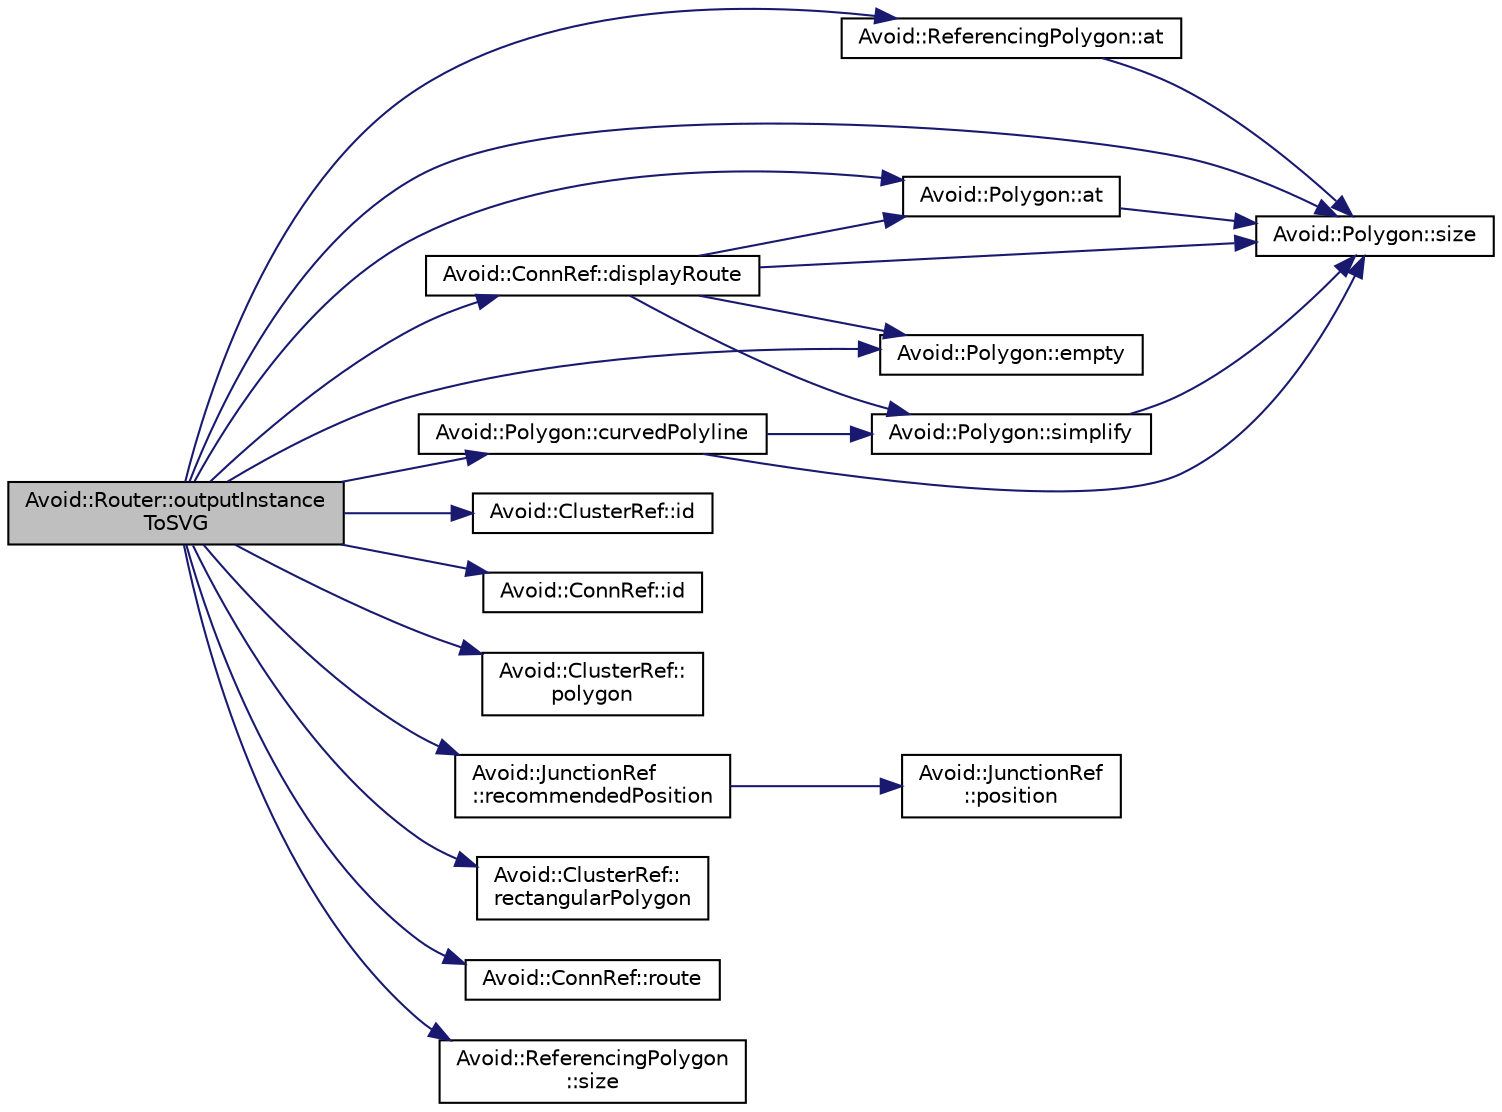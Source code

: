 digraph "Avoid::Router::outputInstanceToSVG"
{
  edge [fontname="Helvetica",fontsize="10",labelfontname="Helvetica",labelfontsize="10"];
  node [fontname="Helvetica",fontsize="10",shape=record];
  rankdir="LR";
  Node107 [label="Avoid::Router::outputInstance\lToSVG",height=0.2,width=0.4,color="black", fillcolor="grey75", style="filled", fontcolor="black"];
  Node107 -> Node108 [color="midnightblue",fontsize="10",style="solid",fontname="Helvetica"];
  Node108 [label="Avoid::Polygon::at",height=0.2,width=0.4,color="black", fillcolor="white", style="filled",URL="$classAvoid_1_1Polygon.html#ab2772d0cf1d0aad817a9814e20fce5ab",tooltip="Returns a specific point in the polygon. "];
  Node108 -> Node109 [color="midnightblue",fontsize="10",style="solid",fontname="Helvetica"];
  Node109 [label="Avoid::Polygon::size",height=0.2,width=0.4,color="black", fillcolor="white", style="filled",URL="$classAvoid_1_1Polygon.html#a2f9e9c8c78407eefbde944e663d9711e",tooltip="Returns the number of points in this polygon. "];
  Node107 -> Node110 [color="midnightblue",fontsize="10",style="solid",fontname="Helvetica"];
  Node110 [label="Avoid::ReferencingPolygon::at",height=0.2,width=0.4,color="black", fillcolor="white", style="filled",URL="$classAvoid_1_1ReferencingPolygon.html#a168bb0af7ba4147861f6b326d088da71",tooltip="Returns a specific point in the polygon. "];
  Node110 -> Node109 [color="midnightblue",fontsize="10",style="solid",fontname="Helvetica"];
  Node107 -> Node111 [color="midnightblue",fontsize="10",style="solid",fontname="Helvetica"];
  Node111 [label="Avoid::Polygon::curvedPolyline",height=0.2,width=0.4,color="black", fillcolor="white", style="filled",URL="$classAvoid_1_1Polygon.html#a35ab2aa804cc40ae127e0641e254d268",tooltip="Returns a curved approximation of this multi-segment PolyLine, with the corners replaced by smooth Be..."];
  Node111 -> Node112 [color="midnightblue",fontsize="10",style="solid",fontname="Helvetica"];
  Node112 [label="Avoid::Polygon::simplify",height=0.2,width=0.4,color="black", fillcolor="white", style="filled",URL="$classAvoid_1_1Polygon.html#a2d3a0deb96bbff214b7035e481f0f0e8",tooltip="Returns a simplified Polyline, where all collinear line segments have been collapsed down into single..."];
  Node112 -> Node109 [color="midnightblue",fontsize="10",style="solid",fontname="Helvetica"];
  Node111 -> Node109 [color="midnightblue",fontsize="10",style="solid",fontname="Helvetica"];
  Node107 -> Node113 [color="midnightblue",fontsize="10",style="solid",fontname="Helvetica"];
  Node113 [label="Avoid::ConnRef::displayRoute",height=0.2,width=0.4,color="black", fillcolor="white", style="filled",URL="$classAvoid_1_1ConnRef.html#ab7462cd69bd1d2c4dd318119558b4a94",tooltip="Returns a reference to the current display version of the route for the connector. "];
  Node113 -> Node108 [color="midnightblue",fontsize="10",style="solid",fontname="Helvetica"];
  Node113 -> Node114 [color="midnightblue",fontsize="10",style="solid",fontname="Helvetica"];
  Node114 [label="Avoid::Polygon::empty",height=0.2,width=0.4,color="black", fillcolor="white", style="filled",URL="$classAvoid_1_1Polygon.html#a477d0e8e93509d7955d1f4b4ca0abb0d",tooltip="Returns true if this polygon is empty. "];
  Node113 -> Node112 [color="midnightblue",fontsize="10",style="solid",fontname="Helvetica"];
  Node113 -> Node109 [color="midnightblue",fontsize="10",style="solid",fontname="Helvetica"];
  Node107 -> Node114 [color="midnightblue",fontsize="10",style="solid",fontname="Helvetica"];
  Node107 -> Node115 [color="midnightblue",fontsize="10",style="solid",fontname="Helvetica"];
  Node115 [label="Avoid::ClusterRef::id",height=0.2,width=0.4,color="black", fillcolor="white", style="filled",URL="$classAvoid_1_1ClusterRef.html#a7a25b0c34cdad039906693265a9caac8",tooltip="Returns the ID of this cluster. "];
  Node107 -> Node116 [color="midnightblue",fontsize="10",style="solid",fontname="Helvetica"];
  Node116 [label="Avoid::ConnRef::id",height=0.2,width=0.4,color="black", fillcolor="white", style="filled",URL="$classAvoid_1_1ConnRef.html#a053841a1fdef00b1e90f20f563e1c259",tooltip="Returns the ID of this connector. "];
  Node107 -> Node117 [color="midnightblue",fontsize="10",style="solid",fontname="Helvetica"];
  Node117 [label="Avoid::ClusterRef::\lpolygon",height=0.2,width=0.4,color="black", fillcolor="white", style="filled",URL="$classAvoid_1_1ClusterRef.html#acd1fa20b079253d53d27abf50d2a8933",tooltip="Returns a reference to the polygon boundary of this cluster. "];
  Node107 -> Node118 [color="midnightblue",fontsize="10",style="solid",fontname="Helvetica"];
  Node118 [label="Avoid::JunctionRef\l::recommendedPosition",height=0.2,width=0.4,color="black", fillcolor="white", style="filled",URL="$classAvoid_1_1JunctionRef.html#a5b376e38102c5e4c9b625be21a9e46d5",tooltip="Returns a recommended position for the junction based on improving hyperedge routes. This value will be set during routing when the improveHyperedgeRoutesMovingJunctions router option is set (the default). "];
  Node118 -> Node119 [color="midnightblue",fontsize="10",style="solid",fontname="Helvetica"];
  Node119 [label="Avoid::JunctionRef\l::position",height=0.2,width=0.4,color="black", fillcolor="white", style="filled",URL="$classAvoid_1_1JunctionRef.html#af66cab7216d077ac124674c7c5f08e05",tooltip="Returns the position of this junction. "];
  Node107 -> Node120 [color="midnightblue",fontsize="10",style="solid",fontname="Helvetica"];
  Node120 [label="Avoid::ClusterRef::\lrectangularPolygon",height=0.2,width=0.4,color="black", fillcolor="white", style="filled",URL="$classAvoid_1_1ClusterRef.html#af7877b59ea4cb2939047f785382f8008",tooltip="Returns a reference to the rectangular boundary of this cluster. "];
  Node107 -> Node121 [color="midnightblue",fontsize="10",style="solid",fontname="Helvetica"];
  Node121 [label="Avoid::ConnRef::route",height=0.2,width=0.4,color="black", fillcolor="white", style="filled",URL="$classAvoid_1_1ConnRef.html#a0d90245fbe772d30723bd578efa3a45d",tooltip="Returns a reference to the current raw \"debug\" route for the connector. "];
  Node107 -> Node109 [color="midnightblue",fontsize="10",style="solid",fontname="Helvetica"];
  Node107 -> Node122 [color="midnightblue",fontsize="10",style="solid",fontname="Helvetica"];
  Node122 [label="Avoid::ReferencingPolygon\l::size",height=0.2,width=0.4,color="black", fillcolor="white", style="filled",URL="$classAvoid_1_1ReferencingPolygon.html#a1dde474f3703dfe854768d5857a94067",tooltip="Returns the number of points in this polygon. "];
}
